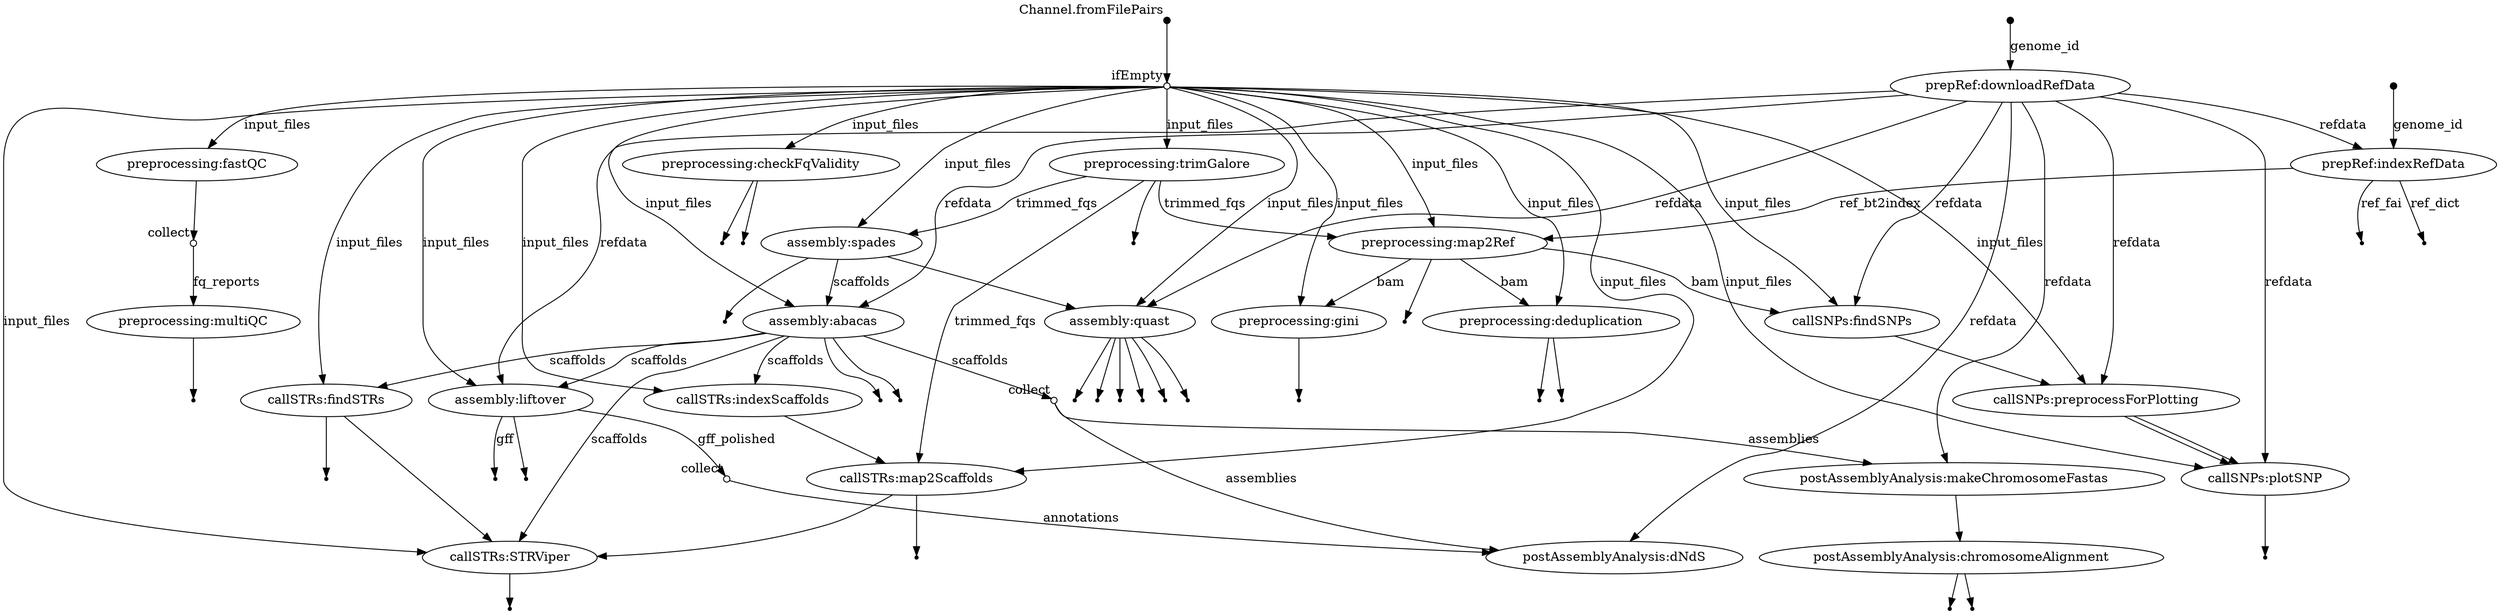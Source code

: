 digraph "out" {
p0 [shape=point,label="",fixedsize=true,width=0.1,xlabel="Channel.fromFilePairs"];
p1 [shape=circle,label="",fixedsize=true,width=0.1,xlabel="ifEmpty"];
p0 -> p1;

p1 [shape=circle,label="",fixedsize=true,width=0.1,xlabel="ifEmpty"];
p8 [label="preprocessing:checkFqValidity"];
p1 -> p8 [label="input_files"];

p2 [shape=point,label="",fixedsize=true,width=0.1];
p3 [label="prepRef:downloadRefData"];
p2 -> p3 [label="genome_id"];

p3 [label="prepRef:downloadRefData"];
p5 [label="prepRef:indexRefData"];
p3 -> p5 [label="refdata"];

p4 [shape=point,label="",fixedsize=true,width=0.1];
p5 [label="prepRef:indexRefData"];
p4 -> p5 [label="genome_id"];

p5 [label="prepRef:indexRefData"];
p17 [label="preprocessing:map2Ref"];
p5 -> p17 [label="ref_bt2index"];

p5 [label="prepRef:indexRefData"];
p7 [shape=point];
p5 -> p7 [label="ref_fai"];

p5 [label="prepRef:indexRefData"];
p6 [shape=point];
p5 -> p6 [label="ref_dict"];

p8 [label="preprocessing:checkFqValidity"];
p10 [shape=point];
p8 -> p10;

p8 [label="preprocessing:checkFqValidity"];
p9 [shape=point];
p8 -> p9;

p1 [shape=circle,label="",fixedsize=true,width=0.1,xlabel="ifEmpty"];
p11 [label="preprocessing:fastQC"];
p1 -> p11 [label="input_files"];

p11 [label="preprocessing:fastQC"];
p12 [shape=circle,label="",fixedsize=true,width=0.1,xlabel="collect"];
p11 -> p12;

p12 [shape=circle,label="",fixedsize=true,width=0.1,xlabel="collect"];
p13 [label="preprocessing:multiQC"];
p12 -> p13 [label="fq_reports"];

p13 [label="preprocessing:multiQC"];
p14 [shape=point];
p13 -> p14;

p1 [shape=circle,label="",fixedsize=true,width=0.1,xlabel="ifEmpty"];
p15 [label="preprocessing:trimGalore"];
p1 -> p15 [label="input_files"];

p15 [label="preprocessing:trimGalore"];
p16 [shape=point];
p15 -> p16;

p15 [label="preprocessing:trimGalore"];
p17 [label="preprocessing:map2Ref"];
p15 -> p17 [label="trimmed_fqs"];

p1 [shape=circle,label="",fixedsize=true,width=0.1,xlabel="ifEmpty"];
p17 [label="preprocessing:map2Ref"];
p1 -> p17 [label="input_files"];

p17 [label="preprocessing:map2Ref"];
p19 [label="preprocessing:deduplication"];
p17 -> p19 [label="bam"];

p17 [label="preprocessing:map2Ref"];
p18 [shape=point];
p17 -> p18;

p1 [shape=circle,label="",fixedsize=true,width=0.1,xlabel="ifEmpty"];
p19 [label="preprocessing:deduplication"];
p1 -> p19 [label="input_files"];

p19 [label="preprocessing:deduplication"];
p21 [shape=point];
p19 -> p21;

p19 [label="preprocessing:deduplication"];
p20 [shape=point];
p19 -> p20;

p1 [shape=circle,label="",fixedsize=true,width=0.1,xlabel="ifEmpty"];
p22 [label="preprocessing:gini"];
p1 -> p22 [label="input_files"];

p17 [label="preprocessing:map2Ref"];
p22 [label="preprocessing:gini"];
p17 -> p22 [label="bam"];

p22 [label="preprocessing:gini"];
p23 [shape=point];
p22 -> p23;

p1 [shape=circle,label="",fixedsize=true,width=0.1,xlabel="ifEmpty"];
p24 [label="callSNPs:findSNPs"];
p1 -> p24 [label="input_files"];

p17 [label="preprocessing:map2Ref"];
p24 [label="callSNPs:findSNPs"];
p17 -> p24 [label="bam"];

p3 [label="prepRef:downloadRefData"];
p24 [label="callSNPs:findSNPs"];
p3 -> p24 [label="refdata"];

p24 [label="callSNPs:findSNPs"];
p25 [label="callSNPs:preprocessForPlotting"];
p24 -> p25;

p1 [shape=circle,label="",fixedsize=true,width=0.1,xlabel="ifEmpty"];
p25 [label="callSNPs:preprocessForPlotting"];
p1 -> p25 [label="input_files"];

p3 [label="prepRef:downloadRefData"];
p25 [label="callSNPs:preprocessForPlotting"];
p3 -> p25 [label="refdata"];

p25 [label="callSNPs:preprocessForPlotting"];
p26 [label="callSNPs:plotSNP"];
p25 -> p26;

p25 [label="callSNPs:preprocessForPlotting"];
p26 [label="callSNPs:plotSNP"];
p25 -> p26;

p1 [shape=circle,label="",fixedsize=true,width=0.1,xlabel="ifEmpty"];
p26 [label="callSNPs:plotSNP"];
p1 -> p26 [label="input_files"];

p3 [label="prepRef:downloadRefData"];
p26 [label="callSNPs:plotSNP"];
p3 -> p26 [label="refdata"];

p26 [label="callSNPs:plotSNP"];
p27 [shape=point];
p26 -> p27;

p1 [shape=circle,label="",fixedsize=true,width=0.1,xlabel="ifEmpty"];
p28 [label="assembly:spades"];
p1 -> p28 [label="input_files"];

p15 [label="preprocessing:trimGalore"];
p28 [label="assembly:spades"];
p15 -> p28 [label="trimmed_fqs"];

p28 [label="assembly:spades"];
p30 [label="assembly:quast"];
p28 -> p30;

p28 [label="assembly:spades"];
p29 [shape=point];
p28 -> p29;

p1 [shape=circle,label="",fixedsize=true,width=0.1,xlabel="ifEmpty"];
p30 [label="assembly:quast"];
p1 -> p30 [label="input_files"];

p3 [label="prepRef:downloadRefData"];
p30 [label="assembly:quast"];
p3 -> p30 [label="refdata"];

p30 [label="assembly:quast"];
p36 [shape=point];
p30 -> p36;

p30 [label="assembly:quast"];
p35 [shape=point];
p30 -> p35;

p30 [label="assembly:quast"];
p34 [shape=point];
p30 -> p34;

p30 [label="assembly:quast"];
p33 [shape=point];
p30 -> p33;

p30 [label="assembly:quast"];
p32 [shape=point];
p30 -> p32;

p30 [label="assembly:quast"];
p31 [shape=point];
p30 -> p31;

p1 [shape=circle,label="",fixedsize=true,width=0.1,xlabel="ifEmpty"];
p37 [label="assembly:abacas"];
p1 -> p37 [label="input_files"];

p28 [label="assembly:spades"];
p37 [label="assembly:abacas"];
p28 -> p37 [label="scaffolds"];

p3 [label="prepRef:downloadRefData"];
p37 [label="assembly:abacas"];
p3 -> p37 [label="refdata"];

p37 [label="assembly:abacas"];
p40 [label="assembly:liftover"];
p37 -> p40 [label="scaffolds"];

p37 [label="assembly:abacas"];
p39 [shape=point];
p37 -> p39;

p37 [label="assembly:abacas"];
p38 [shape=point];
p37 -> p38;

p1 [shape=circle,label="",fixedsize=true,width=0.1,xlabel="ifEmpty"];
p40 [label="assembly:liftover"];
p1 -> p40 [label="input_files"];

p3 [label="prepRef:downloadRefData"];
p40 [label="assembly:liftover"];
p3 -> p40 [label="refdata"];

p40 [label="assembly:liftover"];
p42 [shape=point];
p40 -> p42 [label="gff"];

p40 [label="assembly:liftover"];
p44 [shape=circle,label="",fixedsize=true,width=0.1,xlabel="collect"];
p40 -> p44 [label="gff_polished"];

p40 [label="assembly:liftover"];
p41 [shape=point];
p40 -> p41;

p37 [label="assembly:abacas"];
p43 [shape=circle,label="",fixedsize=true,width=0.1,xlabel="collect"];
p37 -> p43 [label="scaffolds"];

p43 [shape=circle,label="",fixedsize=true,width=0.1,xlabel="collect"];
p45 [label="postAssemblyAnalysis:makeChromosomeFastas"];
p43 -> p45 [label="assemblies"];

p44 [shape=circle,label="",fixedsize=true,width=0.1,xlabel="collect"];
p49 [label="postAssemblyAnalysis:dNdS"];
p44 -> p49 [label="annotations"];

p3 [label="prepRef:downloadRefData"];
p45 [label="postAssemblyAnalysis:makeChromosomeFastas"];
p3 -> p45 [label="refdata"];

p45 [label="postAssemblyAnalysis:makeChromosomeFastas"];
p46 [label="postAssemblyAnalysis:chromosomeAlignment"];
p45 -> p46;

p46 [label="postAssemblyAnalysis:chromosomeAlignment"];
p48 [shape=point];
p46 -> p48;

p46 [label="postAssemblyAnalysis:chromosomeAlignment"];
p47 [shape=point];
p46 -> p47;

p43 [shape=circle,label="",fixedsize=true,width=0.1,xlabel="collect"];
p49 [label="postAssemblyAnalysis:dNdS"];
p43 -> p49 [label="assemblies"];

p3 [label="prepRef:downloadRefData"];
p49 [label="postAssemblyAnalysis:dNdS"];
p3 -> p49 [label="refdata"];

p1 [shape=circle,label="",fixedsize=true,width=0.1,xlabel="ifEmpty"];
p50 [label="callSTRs:findSTRs"];
p1 -> p50 [label="input_files"];

p37 [label="assembly:abacas"];
p50 [label="callSTRs:findSTRs"];
p37 -> p50 [label="scaffolds"];

p50 [label="callSTRs:findSTRs"];
p51 [shape=point];
p50 -> p51;

p50 [label="callSTRs:findSTRs"];
p55 [label="callSTRs:STRViper"];
p50 -> p55;

p1 [shape=circle,label="",fixedsize=true,width=0.1,xlabel="ifEmpty"];
p52 [label="callSTRs:indexScaffolds"];
p1 -> p52 [label="input_files"];

p37 [label="assembly:abacas"];
p52 [label="callSTRs:indexScaffolds"];
p37 -> p52 [label="scaffolds"];

p52 [label="callSTRs:indexScaffolds"];
p53 [label="callSTRs:map2Scaffolds"];
p52 -> p53;

p1 [shape=circle,label="",fixedsize=true,width=0.1,xlabel="ifEmpty"];
p53 [label="callSTRs:map2Scaffolds"];
p1 -> p53 [label="input_files"];

p15 [label="preprocessing:trimGalore"];
p53 [label="callSTRs:map2Scaffolds"];
p15 -> p53 [label="trimmed_fqs"];

p53 [label="callSTRs:map2Scaffolds"];
p55 [label="callSTRs:STRViper"];
p53 -> p55;

p53 [label="callSTRs:map2Scaffolds"];
p54 [shape=point];
p53 -> p54;

p1 [shape=circle,label="",fixedsize=true,width=0.1,xlabel="ifEmpty"];
p55 [label="callSTRs:STRViper"];
p1 -> p55 [label="input_files"];

p37 [label="assembly:abacas"];
p55 [label="callSTRs:STRViper"];
p37 -> p55 [label="scaffolds"];

p55 [label="callSTRs:STRViper"];
p56 [shape=point];
p55 -> p56;

}
